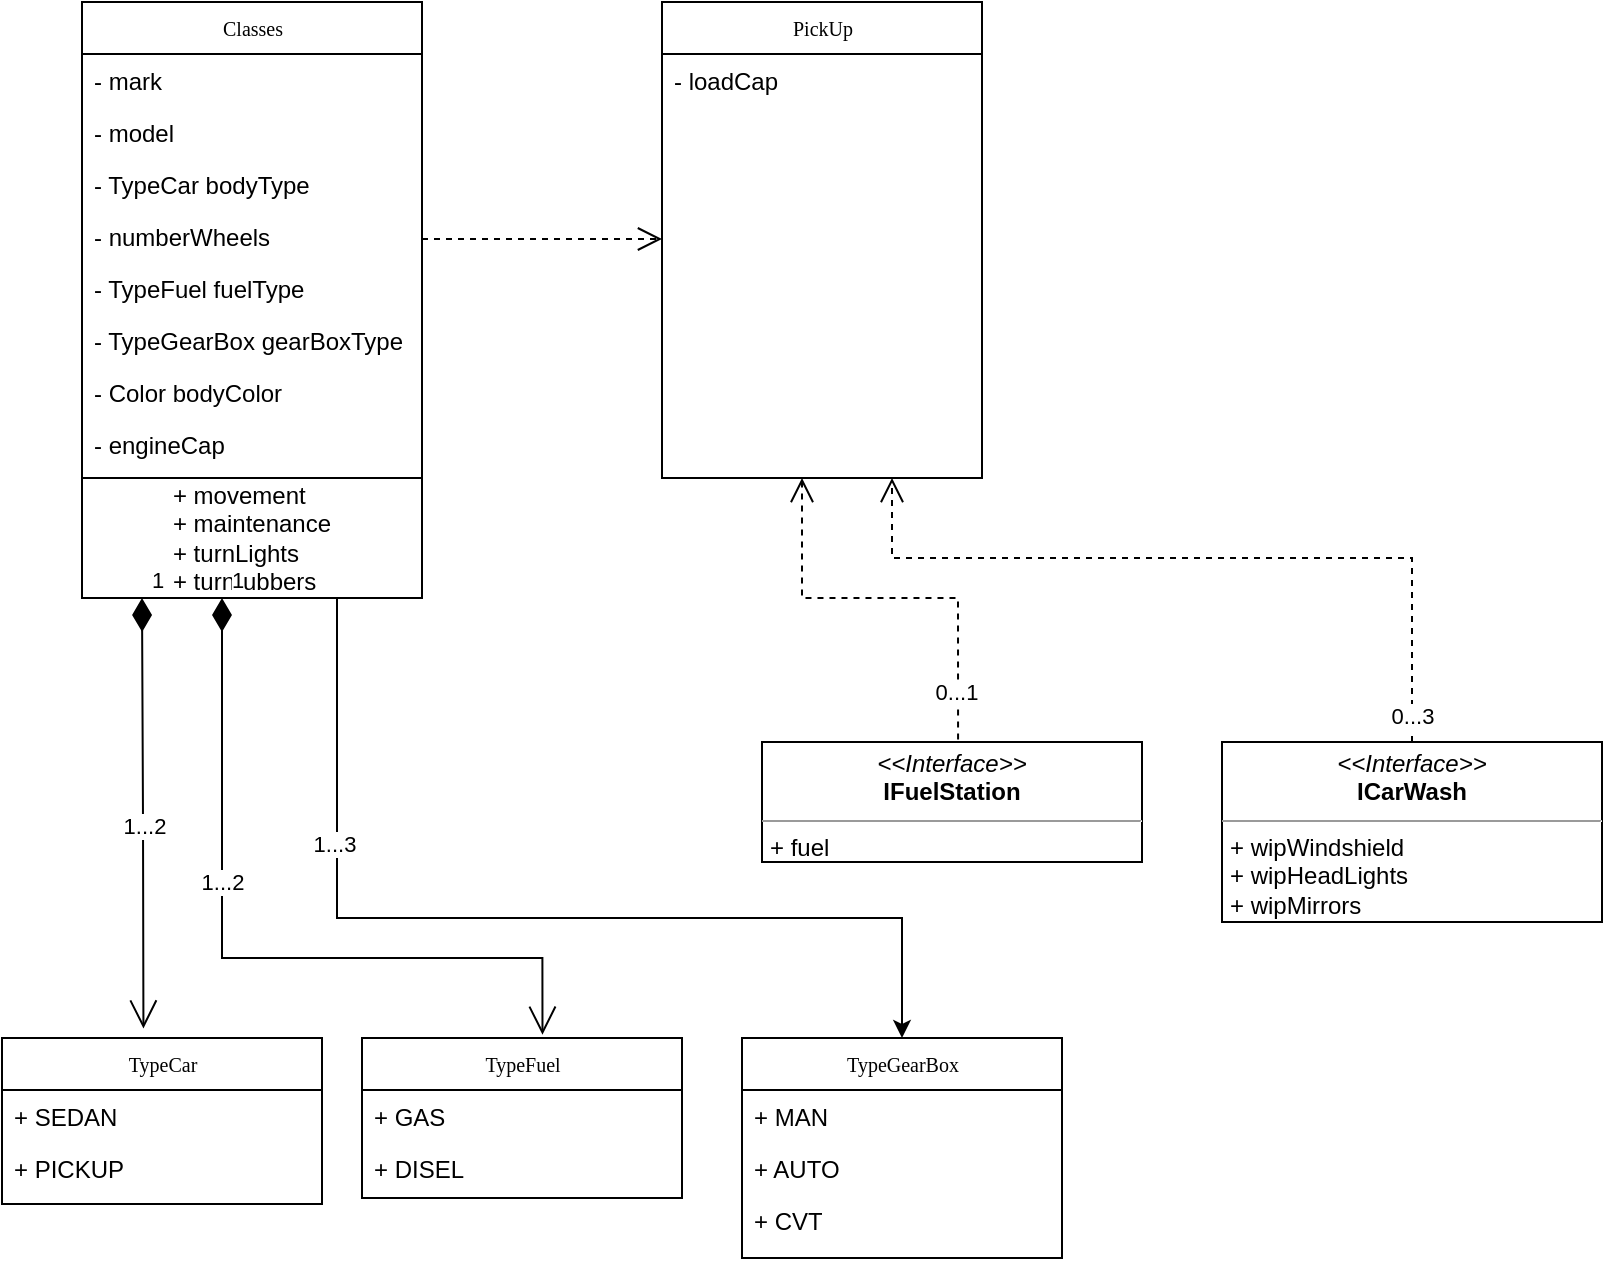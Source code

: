 <mxfile version="22.0.0" type="device">
  <diagram name="Page-1" id="c4acf3e9-155e-7222-9cf6-157b1a14988f">
    <mxGraphModel dx="1400" dy="765" grid="1" gridSize="10" guides="1" tooltips="1" connect="1" arrows="1" fold="1" page="1" pageScale="1" pageWidth="850" pageHeight="1100" background="none" math="0" shadow="0">
      <root>
        <mxCell id="0" />
        <mxCell id="1" parent="0" />
        <mxCell id="17acba5748e5396b-2" value="TypeFuel" style="swimlane;html=1;fontStyle=0;childLayout=stackLayout;horizontal=1;startSize=26;fillColor=none;horizontalStack=0;resizeParent=1;resizeLast=0;collapsible=1;marginBottom=0;swimlaneFillColor=#ffffff;rounded=0;shadow=0;comic=0;labelBackgroundColor=none;strokeWidth=1;fontFamily=Verdana;fontSize=10;align=center;" parent="1" vertex="1">
          <mxGeometry x="210" y="560" width="160" height="80" as="geometry" />
        </mxCell>
        <mxCell id="17acba5748e5396b-3" value="+ GAS" style="text;html=1;strokeColor=none;fillColor=none;align=left;verticalAlign=top;spacingLeft=4;spacingRight=4;whiteSpace=wrap;overflow=hidden;rotatable=0;points=[[0,0.5],[1,0.5]];portConstraint=eastwest;" parent="17acba5748e5396b-2" vertex="1">
          <mxGeometry y="26" width="160" height="26" as="geometry" />
        </mxCell>
        <mxCell id="17acba5748e5396b-4" value="+ DISEL" style="text;html=1;strokeColor=none;fillColor=none;align=left;verticalAlign=top;spacingLeft=4;spacingRight=4;whiteSpace=wrap;overflow=hidden;rotatable=0;points=[[0,0.5],[1,0.5]];portConstraint=eastwest;" parent="17acba5748e5396b-2" vertex="1">
          <mxGeometry y="52" width="160" height="26" as="geometry" />
        </mxCell>
        <mxCell id="17acba5748e5396b-20" value="Classes" style="swimlane;html=1;fontStyle=0;childLayout=stackLayout;horizontal=1;startSize=26;fillColor=none;horizontalStack=0;resizeParent=1;resizeLast=0;collapsible=1;marginBottom=0;swimlaneFillColor=#ffffff;rounded=0;shadow=0;comic=0;labelBackgroundColor=none;strokeWidth=1;fontFamily=Verdana;fontSize=10;align=center;" parent="1" vertex="1">
          <mxGeometry x="70" y="42" width="170" height="238" as="geometry" />
        </mxCell>
        <mxCell id="17acba5748e5396b-21" value="- mark" style="text;html=1;strokeColor=none;fillColor=none;align=left;verticalAlign=top;spacingLeft=4;spacingRight=4;whiteSpace=wrap;overflow=hidden;rotatable=0;points=[[0,0.5],[1,0.5]];portConstraint=eastwest;" parent="17acba5748e5396b-20" vertex="1">
          <mxGeometry y="26" width="170" height="26" as="geometry" />
        </mxCell>
        <mxCell id="17acba5748e5396b-24" value="- model" style="text;html=1;strokeColor=none;fillColor=none;align=left;verticalAlign=top;spacingLeft=4;spacingRight=4;whiteSpace=wrap;overflow=hidden;rotatable=0;points=[[0,0.5],[1,0.5]];portConstraint=eastwest;" parent="17acba5748e5396b-20" vertex="1">
          <mxGeometry y="52" width="170" height="26" as="geometry" />
        </mxCell>
        <mxCell id="17acba5748e5396b-26" value="- TypeCar bodyType" style="text;html=1;strokeColor=none;fillColor=none;align=left;verticalAlign=top;spacingLeft=4;spacingRight=4;whiteSpace=wrap;overflow=hidden;rotatable=0;points=[[0,0.5],[1,0.5]];portConstraint=eastwest;" parent="17acba5748e5396b-20" vertex="1">
          <mxGeometry y="78" width="170" height="26" as="geometry" />
        </mxCell>
        <mxCell id="YcGjn54tV17C3CZsKTb3-1" value="- numberWheels" style="text;html=1;strokeColor=none;fillColor=none;align=left;verticalAlign=top;spacingLeft=4;spacingRight=4;whiteSpace=wrap;overflow=hidden;rotatable=0;points=[[0,0.5],[1,0.5]];portConstraint=eastwest;" vertex="1" parent="17acba5748e5396b-20">
          <mxGeometry y="104" width="170" height="26" as="geometry" />
        </mxCell>
        <mxCell id="YcGjn54tV17C3CZsKTb3-4" value="- TypeFuel fuelType" style="text;html=1;strokeColor=none;fillColor=none;align=left;verticalAlign=top;spacingLeft=4;spacingRight=4;whiteSpace=wrap;overflow=hidden;rotatable=0;points=[[0,0.5],[1,0.5]];portConstraint=eastwest;" vertex="1" parent="17acba5748e5396b-20">
          <mxGeometry y="130" width="170" height="26" as="geometry" />
        </mxCell>
        <mxCell id="YcGjn54tV17C3CZsKTb3-2" value="- TypeGearBox gearBoxType" style="text;html=1;strokeColor=none;fillColor=none;align=left;verticalAlign=top;spacingLeft=4;spacingRight=4;whiteSpace=wrap;overflow=hidden;rotatable=0;points=[[0,0.5],[1,0.5]];portConstraint=eastwest;" vertex="1" parent="17acba5748e5396b-20">
          <mxGeometry y="156" width="170" height="26" as="geometry" />
        </mxCell>
        <mxCell id="YcGjn54tV17C3CZsKTb3-5" value="- Color bodyColor" style="text;html=1;strokeColor=none;fillColor=none;align=left;verticalAlign=top;spacingLeft=4;spacingRight=4;whiteSpace=wrap;overflow=hidden;rotatable=0;points=[[0,0.5],[1,0.5]];portConstraint=eastwest;" vertex="1" parent="17acba5748e5396b-20">
          <mxGeometry y="182" width="170" height="26" as="geometry" />
        </mxCell>
        <mxCell id="YcGjn54tV17C3CZsKTb3-6" value="- engineCap" style="text;html=1;strokeColor=none;fillColor=none;align=left;verticalAlign=top;spacingLeft=4;spacingRight=4;whiteSpace=wrap;overflow=hidden;rotatable=0;points=[[0,0.5],[1,0.5]];portConstraint=eastwest;" vertex="1" parent="17acba5748e5396b-20">
          <mxGeometry y="208" width="170" height="26" as="geometry" />
        </mxCell>
        <mxCell id="17acba5748e5396b-30" value="PickUp" style="swimlane;html=1;fontStyle=0;childLayout=stackLayout;horizontal=1;startSize=26;fillColor=none;horizontalStack=0;resizeParent=1;resizeLast=0;collapsible=1;marginBottom=0;swimlaneFillColor=#ffffff;rounded=0;shadow=0;comic=0;labelBackgroundColor=none;strokeWidth=1;fontFamily=Verdana;fontSize=10;align=center;" parent="1" vertex="1">
          <mxGeometry x="360" y="42" width="160" height="238" as="geometry" />
        </mxCell>
        <mxCell id="17acba5748e5396b-31" value="-&amp;nbsp;loadCap" style="text;html=1;strokeColor=none;fillColor=none;align=left;verticalAlign=top;spacingLeft=4;spacingRight=4;whiteSpace=wrap;overflow=hidden;rotatable=0;points=[[0,0.5],[1,0.5]];portConstraint=eastwest;" parent="17acba5748e5396b-30" vertex="1">
          <mxGeometry y="26" width="160" height="26" as="geometry" />
        </mxCell>
        <mxCell id="5d2195bd80daf111-1" value="TypeGearBox" style="swimlane;html=1;fontStyle=0;childLayout=stackLayout;horizontal=1;startSize=26;fillColor=none;horizontalStack=0;resizeParent=1;resizeLast=0;collapsible=1;marginBottom=0;swimlaneFillColor=#ffffff;rounded=0;shadow=0;comic=0;labelBackgroundColor=none;strokeWidth=1;fontFamily=Verdana;fontSize=10;align=center;" parent="1" vertex="1">
          <mxGeometry x="400" y="560" width="160" height="110" as="geometry" />
        </mxCell>
        <mxCell id="5d2195bd80daf111-2" value="+ MAN" style="text;html=1;strokeColor=none;fillColor=none;align=left;verticalAlign=top;spacingLeft=4;spacingRight=4;whiteSpace=wrap;overflow=hidden;rotatable=0;points=[[0,0.5],[1,0.5]];portConstraint=eastwest;" parent="5d2195bd80daf111-1" vertex="1">
          <mxGeometry y="26" width="160" height="26" as="geometry" />
        </mxCell>
        <mxCell id="5d2195bd80daf111-3" value="+ AUTO" style="text;html=1;strokeColor=none;fillColor=none;align=left;verticalAlign=top;spacingLeft=4;spacingRight=4;whiteSpace=wrap;overflow=hidden;rotatable=0;points=[[0,0.5],[1,0.5]];portConstraint=eastwest;" parent="5d2195bd80daf111-1" vertex="1">
          <mxGeometry y="52" width="160" height="26" as="geometry" />
        </mxCell>
        <mxCell id="5d2195bd80daf111-4" value="+ CVT" style="text;html=1;strokeColor=none;fillColor=none;align=left;verticalAlign=top;spacingLeft=4;spacingRight=4;whiteSpace=wrap;overflow=hidden;rotatable=0;points=[[0,0.5],[1,0.5]];portConstraint=eastwest;" parent="5d2195bd80daf111-1" vertex="1">
          <mxGeometry y="78" width="160" height="26" as="geometry" />
        </mxCell>
        <mxCell id="5d2195bd80daf111-5" value="TypeCar" style="swimlane;html=1;fontStyle=0;childLayout=stackLayout;horizontal=1;startSize=26;fillColor=none;horizontalStack=0;resizeParent=1;resizeLast=0;collapsible=1;marginBottom=0;swimlaneFillColor=#ffffff;rounded=0;shadow=0;comic=0;labelBackgroundColor=none;strokeWidth=1;fontFamily=Verdana;fontSize=10;align=center;" parent="1" vertex="1">
          <mxGeometry x="30" y="560" width="160" height="83" as="geometry" />
        </mxCell>
        <mxCell id="5d2195bd80daf111-6" value="+ SEDAN" style="text;html=1;strokeColor=none;fillColor=none;align=left;verticalAlign=top;spacingLeft=4;spacingRight=4;whiteSpace=wrap;overflow=hidden;rotatable=0;points=[[0,0.5],[1,0.5]];portConstraint=eastwest;" parent="5d2195bd80daf111-5" vertex="1">
          <mxGeometry y="26" width="160" height="26" as="geometry" />
        </mxCell>
        <mxCell id="5d2195bd80daf111-7" value="+ PICKUP" style="text;html=1;strokeColor=none;fillColor=none;align=left;verticalAlign=top;spacingLeft=4;spacingRight=4;whiteSpace=wrap;overflow=hidden;rotatable=0;points=[[0,0.5],[1,0.5]];portConstraint=eastwest;" parent="5d2195bd80daf111-5" vertex="1">
          <mxGeometry y="52" width="160" height="26" as="geometry" />
        </mxCell>
        <mxCell id="5d2195bd80daf111-10" value="&lt;p style=&quot;margin:0px;margin-top:4px;text-align:center;&quot;&gt;&lt;i&gt;&amp;lt;&amp;lt;Interface&amp;gt;&amp;gt;&lt;/i&gt;&lt;br&gt;&lt;b&gt;IFuelStation&lt;/b&gt;&lt;/p&gt;&lt;hr size=&quot;1&quot;&gt;&lt;p style=&quot;margin:0px;margin-left:4px;&quot;&gt;+ fuel&lt;br&gt;&lt;/p&gt;&lt;hr size=&quot;1&quot;&gt;&lt;p style=&quot;margin:0px;margin-left:4px;&quot;&gt;&lt;br&gt;&lt;/p&gt;" style="verticalAlign=top;align=left;overflow=fill;fontSize=12;fontFamily=Helvetica;html=1;rounded=0;shadow=0;comic=0;labelBackgroundColor=none;strokeWidth=1" parent="1" vertex="1">
          <mxGeometry x="410" y="412" width="190" height="60" as="geometry" />
        </mxCell>
        <mxCell id="5d2195bd80daf111-15" value="&lt;p style=&quot;margin:0px;margin-top:4px;text-align:center;&quot;&gt;&lt;i&gt;&amp;lt;&amp;lt;Interface&amp;gt;&amp;gt;&lt;/i&gt;&lt;br&gt;&lt;b style=&quot;border-color: var(--border-color);&quot;&gt;ICarWash&lt;/b&gt;&lt;br&gt;&lt;/p&gt;&lt;hr size=&quot;1&quot;&gt;&lt;p style=&quot;margin:0px;margin-left:4px;&quot;&gt;+ wipWindshield&lt;/p&gt;&lt;p style=&quot;margin:0px;margin-left:4px;&quot;&gt;+ wipHeadLights&lt;/p&gt;&lt;p style=&quot;margin:0px;margin-left:4px;&quot;&gt;+ wipMirrors&lt;/p&gt;&lt;hr size=&quot;1&quot;&gt;&lt;p style=&quot;margin:0px;margin-left:4px;&quot;&gt;&lt;br&gt;&lt;/p&gt;" style="verticalAlign=top;align=left;overflow=fill;fontSize=12;fontFamily=Helvetica;html=1;rounded=0;shadow=0;comic=0;labelBackgroundColor=none;strokeWidth=1" parent="1" vertex="1">
          <mxGeometry x="640" y="412" width="190" height="90" as="geometry" />
        </mxCell>
        <mxCell id="5d2195bd80daf111-22" style="edgeStyle=orthogonalEdgeStyle;rounded=0;html=1;dashed=1;labelBackgroundColor=none;startFill=0;endArrow=open;endFill=0;endSize=10;fontFamily=Verdana;fontSize=10;" parent="1" edge="1">
          <mxGeometry relative="1" as="geometry">
            <Array as="points">
              <mxPoint x="360" y="160.5" />
            </Array>
            <mxPoint x="240" y="160.5" as="sourcePoint" />
            <mxPoint x="360" y="160.5" as="targetPoint" />
          </mxGeometry>
        </mxCell>
        <mxCell id="5d2195bd80daf111-27" style="edgeStyle=orthogonalEdgeStyle;rounded=0;html=1;exitX=0.516;exitY=-0.021;dashed=1;labelBackgroundColor=none;startFill=0;endArrow=open;endFill=0;endSize=10;fontFamily=Verdana;fontSize=10;exitDx=0;exitDy=0;exitPerimeter=0;" parent="1" source="5d2195bd80daf111-10" edge="1">
          <mxGeometry relative="1" as="geometry">
            <Array as="points">
              <mxPoint x="508" y="340" />
              <mxPoint x="430" y="340" />
            </Array>
            <mxPoint x="510" y="340" as="sourcePoint" />
            <mxPoint x="430" y="280" as="targetPoint" />
          </mxGeometry>
        </mxCell>
        <mxCell id="YcGjn54tV17C3CZsKTb3-9" value="0...1" style="edgeLabel;html=1;align=center;verticalAlign=middle;resizable=0;points=[];" vertex="1" connectable="0" parent="5d2195bd80daf111-27">
          <mxGeometry x="-0.768" y="1" relative="1" as="geometry">
            <mxPoint as="offset" />
          </mxGeometry>
        </mxCell>
        <mxCell id="5d2195bd80daf111-30" style="edgeStyle=orthogonalEdgeStyle;rounded=0;html=1;dashed=1;labelBackgroundColor=none;startFill=0;endArrow=open;endFill=0;endSize=10;fontFamily=Verdana;fontSize=10;exitX=0.5;exitY=0;exitDx=0;exitDy=0;" parent="1" source="5d2195bd80daf111-15" edge="1">
          <mxGeometry relative="1" as="geometry">
            <Array as="points">
              <mxPoint x="735" y="320" />
              <mxPoint x="475" y="320" />
            </Array>
            <mxPoint x="220" y="430" as="sourcePoint" />
            <mxPoint x="475" y="280" as="targetPoint" />
          </mxGeometry>
        </mxCell>
        <mxCell id="YcGjn54tV17C3CZsKTb3-10" value="0...3" style="edgeLabel;html=1;align=center;verticalAlign=middle;resizable=0;points=[];" vertex="1" connectable="0" parent="5d2195bd80daf111-30">
          <mxGeometry x="-0.931" relative="1" as="geometry">
            <mxPoint as="offset" />
          </mxGeometry>
        </mxCell>
        <mxCell id="YcGjn54tV17C3CZsKTb3-16" style="edgeStyle=orthogonalEdgeStyle;rounded=0;orthogonalLoop=1;jettySize=auto;html=1;exitX=0.75;exitY=1;exitDx=0;exitDy=0;entryX=0.5;entryY=0;entryDx=0;entryDy=0;" edge="1" parent="1" source="YcGjn54tV17C3CZsKTb3-7" target="5d2195bd80daf111-1">
          <mxGeometry relative="1" as="geometry">
            <Array as="points">
              <mxPoint x="197" y="500" />
              <mxPoint x="480" y="500" />
            </Array>
          </mxGeometry>
        </mxCell>
        <mxCell id="YcGjn54tV17C3CZsKTb3-17" value="1...3" style="edgeLabel;html=1;align=center;verticalAlign=middle;resizable=0;points=[];" vertex="1" connectable="0" parent="YcGjn54tV17C3CZsKTb3-16">
          <mxGeometry x="-0.515" y="-2" relative="1" as="geometry">
            <mxPoint y="1" as="offset" />
          </mxGeometry>
        </mxCell>
        <mxCell id="YcGjn54tV17C3CZsKTb3-7" value="&lt;div style=&quot;text-align: left;&quot;&gt;+ movement&lt;/div&gt;&lt;div style=&quot;text-align: left;&quot;&gt;+ maintenance&lt;/div&gt;&lt;div style=&quot;text-align: left;&quot;&gt;+ turnLights&lt;/div&gt;&lt;div style=&quot;text-align: left;&quot;&gt;+ turnrubbers&lt;/div&gt;" style="rounded=0;whiteSpace=wrap;html=1;" vertex="1" parent="1">
          <mxGeometry x="70" y="280" width="170" height="60" as="geometry" />
        </mxCell>
        <mxCell id="YcGjn54tV17C3CZsKTb3-13" value="1" style="endArrow=open;html=1;endSize=12;startArrow=diamondThin;startSize=14;startFill=1;edgeStyle=orthogonalEdgeStyle;align=left;verticalAlign=bottom;rounded=0;entryX=0.564;entryY=-0.02;entryDx=0;entryDy=0;entryPerimeter=0;" edge="1" parent="1" target="17acba5748e5396b-2">
          <mxGeometry x="-1" y="3" relative="1" as="geometry">
            <mxPoint x="140" y="340" as="sourcePoint" />
            <mxPoint x="300" y="340" as="targetPoint" />
            <Array as="points">
              <mxPoint x="140" y="520" />
              <mxPoint x="300" y="520" />
            </Array>
          </mxGeometry>
        </mxCell>
        <mxCell id="YcGjn54tV17C3CZsKTb3-14" value="1...2" style="edgeLabel;html=1;align=center;verticalAlign=middle;resizable=0;points=[];" vertex="1" connectable="0" parent="YcGjn54tV17C3CZsKTb3-13">
          <mxGeometry x="-0.258" relative="1" as="geometry">
            <mxPoint y="1" as="offset" />
          </mxGeometry>
        </mxCell>
        <mxCell id="YcGjn54tV17C3CZsKTb3-21" value="1" style="endArrow=open;html=1;endSize=12;startArrow=diamondThin;startSize=14;startFill=1;edgeStyle=orthogonalEdgeStyle;align=left;verticalAlign=bottom;rounded=0;entryX=0.442;entryY=-0.057;entryDx=0;entryDy=0;entryPerimeter=0;" edge="1" parent="1" target="5d2195bd80daf111-5">
          <mxGeometry x="-1" y="3" relative="1" as="geometry">
            <mxPoint x="100" y="340" as="sourcePoint" />
            <mxPoint x="260" y="340" as="targetPoint" />
          </mxGeometry>
        </mxCell>
        <mxCell id="YcGjn54tV17C3CZsKTb3-22" value="1...2" style="edgeLabel;html=1;align=center;verticalAlign=middle;resizable=0;points=[];" vertex="1" connectable="0" parent="YcGjn54tV17C3CZsKTb3-21">
          <mxGeometry x="0.057" relative="1" as="geometry">
            <mxPoint as="offset" />
          </mxGeometry>
        </mxCell>
      </root>
    </mxGraphModel>
  </diagram>
</mxfile>

